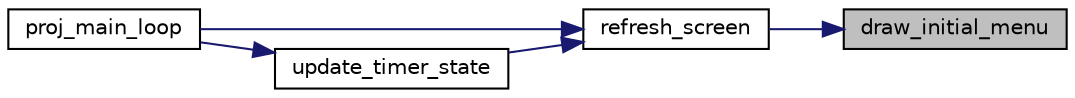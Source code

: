 digraph "draw_initial_menu"
{
 // LATEX_PDF_SIZE
  edge [fontname="Helvetica",fontsize="10",labelfontname="Helvetica",labelfontsize="10"];
  node [fontname="Helvetica",fontsize="10",shape=record];
  rankdir="RL";
  Node1 [label="draw_initial_menu",height=0.2,width=0.4,color="black", fillcolor="grey75", style="filled", fontcolor="black",tooltip="Draws the initial menu."];
  Node1 -> Node2 [dir="back",color="midnightblue",fontsize="10",style="solid",fontname="Helvetica"];
  Node2 [label="refresh_screen",height=0.2,width=0.4,color="black", fillcolor="white", style="filled",URL="$video_8c.html#a09274e99ae82fefc69ea9388bc245b8d",tooltip="Draws a new frame, depending on the current state of the menu."];
  Node2 -> Node3 [dir="back",color="midnightblue",fontsize="10",style="solid",fontname="Helvetica"];
  Node3 [label="proj_main_loop",height=0.2,width=0.4,color="black", fillcolor="white", style="filled",URL="$main_8c.html#a2a16f651eccbd248e1ad3b3b924b143b",tooltip=" "];
  Node2 -> Node4 [dir="back",color="midnightblue",fontsize="10",style="solid",fontname="Helvetica"];
  Node4 [label="update_timer_state",height=0.2,width=0.4,color="black", fillcolor="white", style="filled",URL="$game_8c.html#a2e7983abedd3fae94a24b4775a97210f",tooltip="Actions to perform whenever a timer interrupt occurs."];
  Node4 -> Node3 [dir="back",color="midnightblue",fontsize="10",style="solid",fontname="Helvetica"];
}
